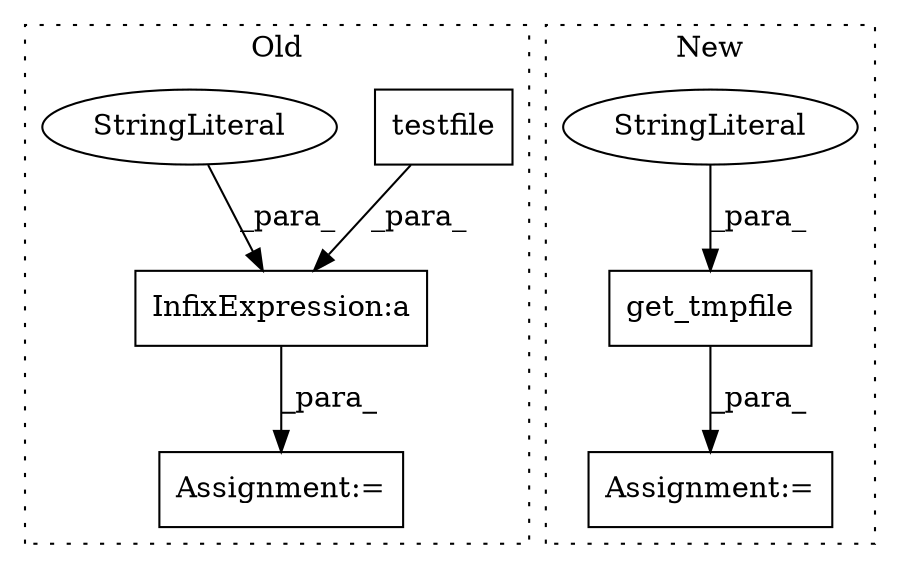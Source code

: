 digraph G {
subgraph cluster0 {
1 [label="testfile" a="32" s="5101" l="10" shape="box"];
5 [label="InfixExpression:a" a="27" s="5111" l="3" shape="box"];
6 [label="Assignment:=" a="7" s="5099" l="1" shape="box"];
7 [label="StringLiteral" a="45" s="5114" l="5" shape="ellipse"];
label = "Old";
style="dotted";
}
subgraph cluster1 {
2 [label="get_tmpfile" a="32" s="4821,4855" l="12,1" shape="box"];
3 [label="StringLiteral" a="45" s="4833" l="22" shape="ellipse"];
4 [label="Assignment:=" a="7" s="4820" l="1" shape="box"];
label = "New";
style="dotted";
}
1 -> 5 [label="_para_"];
2 -> 4 [label="_para_"];
3 -> 2 [label="_para_"];
5 -> 6 [label="_para_"];
7 -> 5 [label="_para_"];
}